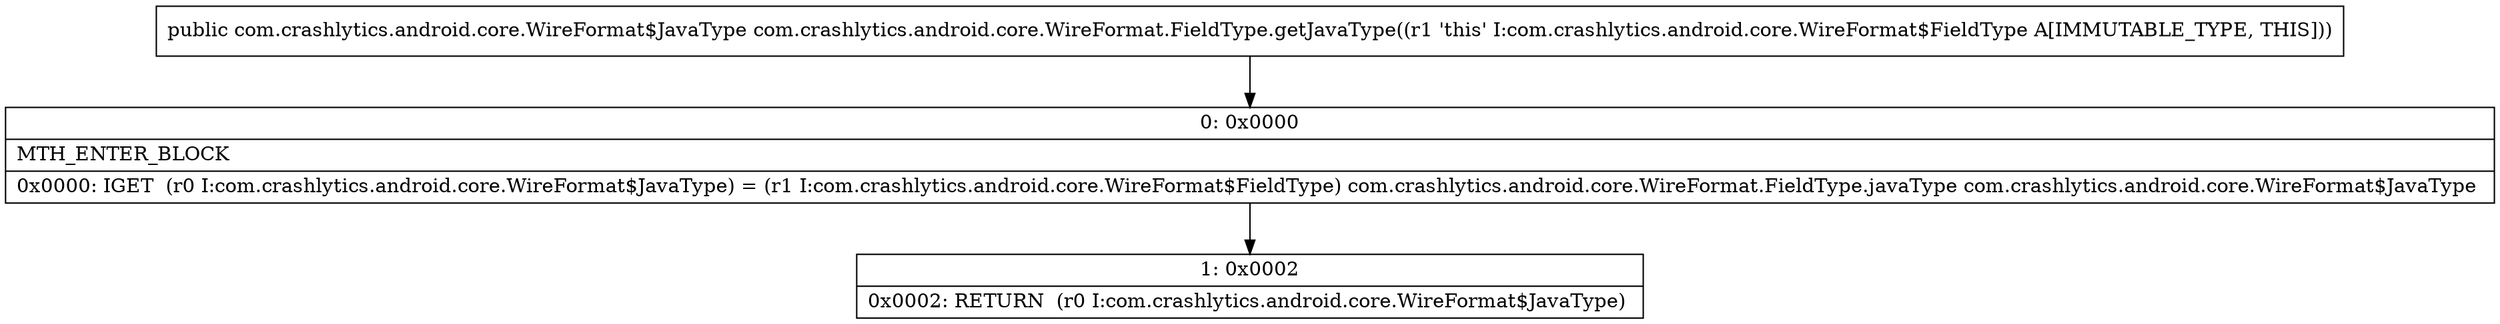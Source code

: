 digraph "CFG forcom.crashlytics.android.core.WireFormat.FieldType.getJavaType()Lcom\/crashlytics\/android\/core\/WireFormat$JavaType;" {
Node_0 [shape=record,label="{0\:\ 0x0000|MTH_ENTER_BLOCK\l|0x0000: IGET  (r0 I:com.crashlytics.android.core.WireFormat$JavaType) = (r1 I:com.crashlytics.android.core.WireFormat$FieldType) com.crashlytics.android.core.WireFormat.FieldType.javaType com.crashlytics.android.core.WireFormat$JavaType \l}"];
Node_1 [shape=record,label="{1\:\ 0x0002|0x0002: RETURN  (r0 I:com.crashlytics.android.core.WireFormat$JavaType) \l}"];
MethodNode[shape=record,label="{public com.crashlytics.android.core.WireFormat$JavaType com.crashlytics.android.core.WireFormat.FieldType.getJavaType((r1 'this' I:com.crashlytics.android.core.WireFormat$FieldType A[IMMUTABLE_TYPE, THIS])) }"];
MethodNode -> Node_0;
Node_0 -> Node_1;
}

